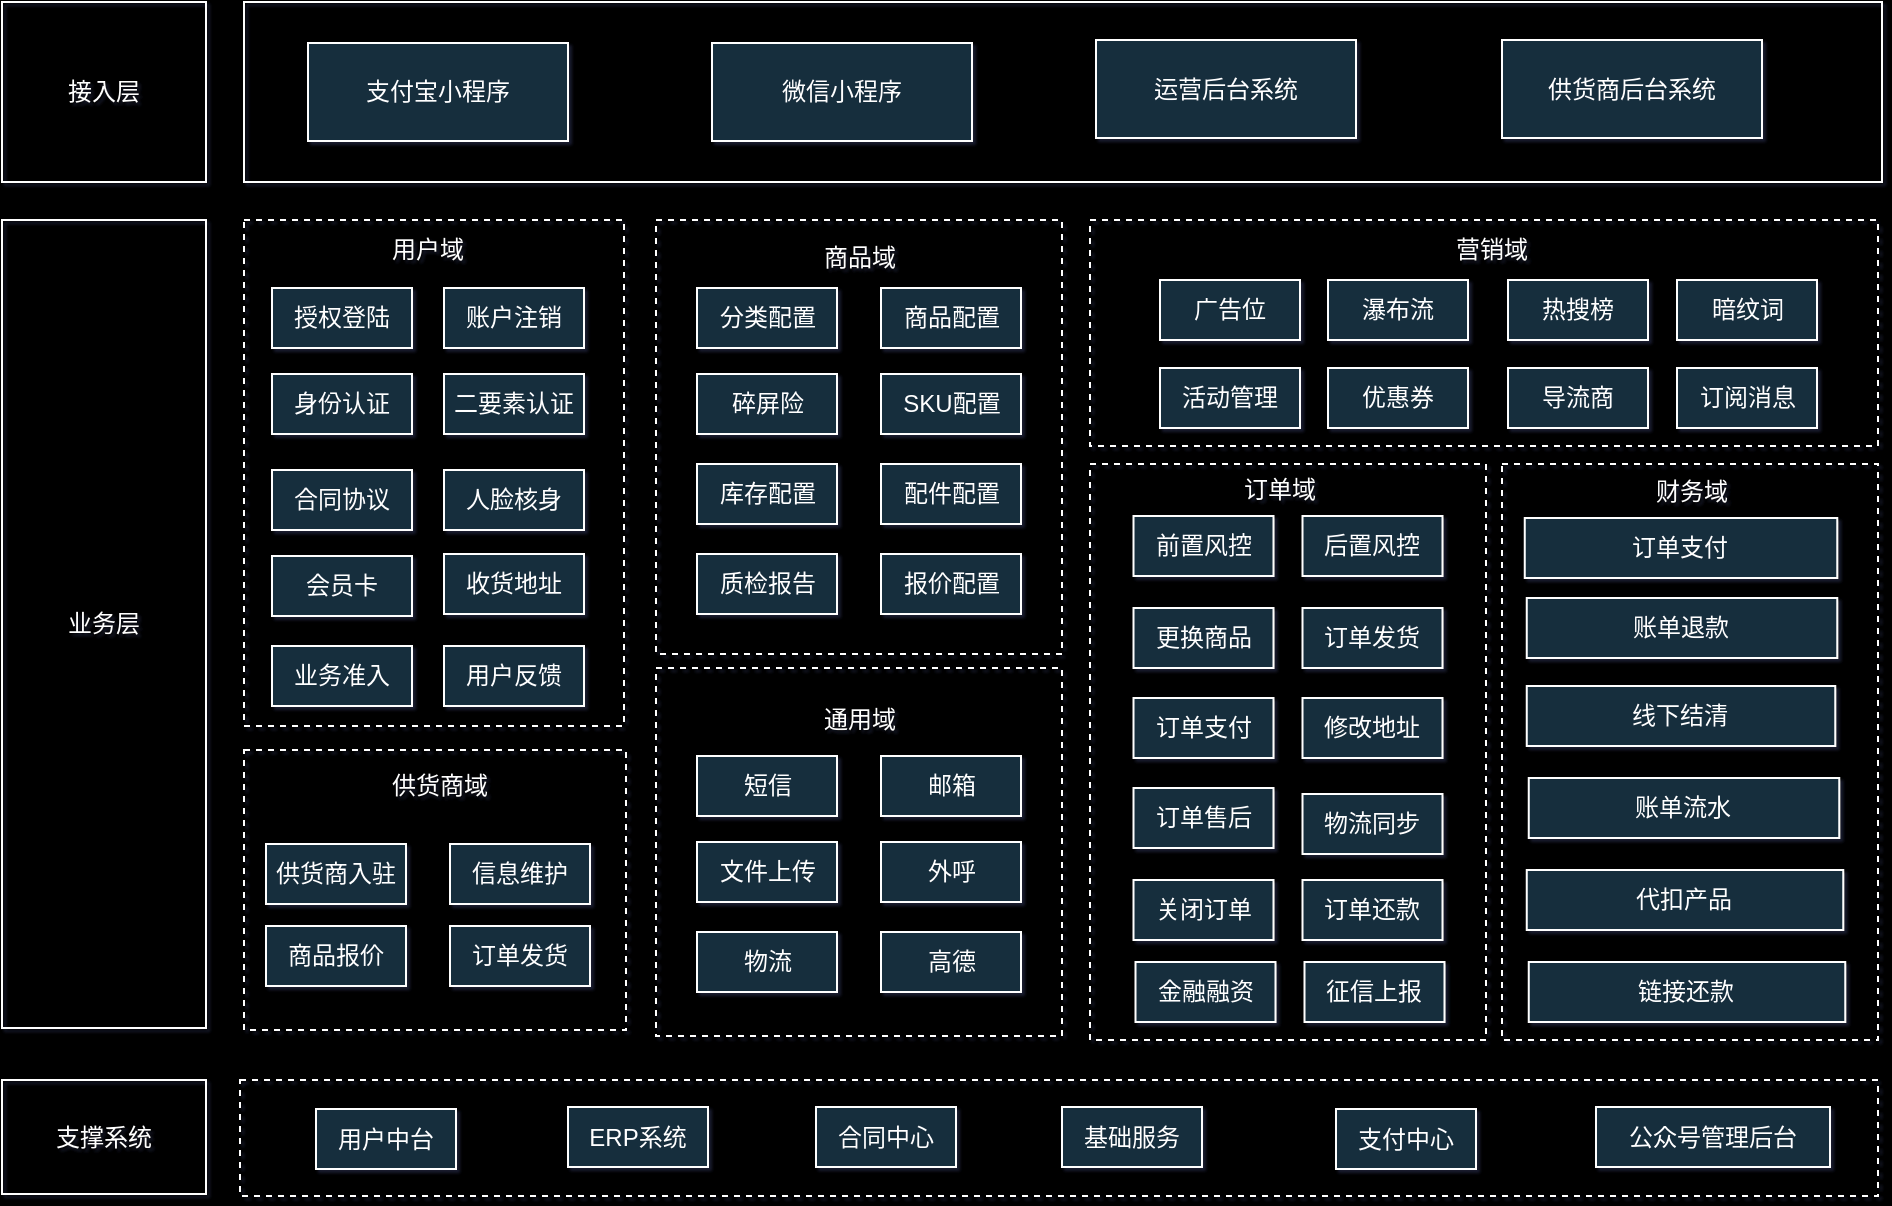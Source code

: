 <mxfile version="24.7.12">
  <diagram name="第 1 页" id="a9zNuTtGVHFrjddqWxli">
    <mxGraphModel dx="1137" dy="655" grid="0" gridSize="10" guides="1" tooltips="1" connect="0" arrows="0" fold="1" page="1" pageScale="1" pageWidth="1169" pageHeight="827" background="#000000" math="0" shadow="1">
      <root>
        <mxCell id="0" />
        <mxCell id="1" parent="0" />
        <mxCell id="iPnrtmUdlIL3VNnraX-A-33" value="" style="rounded=0;whiteSpace=wrap;html=1;labelBackgroundColor=none;fillColor=none;strokeWidth=1;dashed=1;strokeColor=#FFFFFF;fontColor=#FFFFFF;" parent="1" vertex="1">
          <mxGeometry x="667" y="347" width="198" height="288" as="geometry" />
        </mxCell>
        <mxCell id="ZO9EcA2WIQo7O_Em-ckx-2" value="&lt;font color=&quot;#ffffff&quot;&gt;接入层&lt;/font&gt;" style="rounded=0;whiteSpace=wrap;html=1;labelBackgroundColor=none;fillColor=none;strokeWidth=1;strokeColor=#FFFFFF;fontColor=#FFFFFF;" parent="1" vertex="1">
          <mxGeometry x="123" y="116" width="102" height="90" as="geometry" />
        </mxCell>
        <mxCell id="ZO9EcA2WIQo7O_Em-ckx-3" value="&lt;font color=&quot;#ffffff&quot;&gt;业务层&lt;/font&gt;" style="rounded=0;whiteSpace=wrap;html=1;labelBackgroundColor=none;fillColor=none;strokeWidth=1;strokeColor=#FFFFFF;fontColor=#FFFFFF;" parent="1" vertex="1">
          <mxGeometry x="123" y="225" width="102" height="404" as="geometry" />
        </mxCell>
        <mxCell id="ZO9EcA2WIQo7O_Em-ckx-4" value="" style="rounded=0;whiteSpace=wrap;html=1;labelBackgroundColor=none;fillColor=none;strokeWidth=1;strokeColor=#FFFFFF;fontColor=#FFFFFF;" parent="1" vertex="1">
          <mxGeometry x="244" y="116" width="819" height="90" as="geometry" />
        </mxCell>
        <mxCell id="ZO9EcA2WIQo7O_Em-ckx-8" value="&lt;font color=&quot;#ffffff&quot;&gt;支付宝小程序&lt;/font&gt;" style="rounded=0;whiteSpace=wrap;html=1;labelBackgroundColor=none;strokeWidth=1;fillColor=#182E3E;fontColor=#FFFFFF;strokeColor=#FFFFFF;" parent="1" vertex="1">
          <mxGeometry x="276" y="136.5" width="130" height="49" as="geometry" />
        </mxCell>
        <mxCell id="iPnrtmUdlIL3VNnraX-A-1" value="&lt;font color=&quot;#ffffff&quot;&gt;运营后台系统&lt;/font&gt;" style="rounded=0;whiteSpace=wrap;html=1;labelBackgroundColor=none;strokeWidth=1;fillColor=#182E3E;fontColor=#FFFFFF;strokeColor=#FFFFFF;" parent="1" vertex="1">
          <mxGeometry x="670" y="135" width="130" height="49" as="geometry" />
        </mxCell>
        <mxCell id="iPnrtmUdlIL3VNnraX-A-2" value="&lt;font color=&quot;#ffffff&quot;&gt;供货商后台系统&lt;/font&gt;" style="rounded=0;whiteSpace=wrap;html=1;labelBackgroundColor=none;strokeWidth=1;fillColor=#182E3E;fontColor=#FFFFFF;strokeColor=#FFFFFF;" parent="1" vertex="1">
          <mxGeometry x="873" y="135" width="130" height="49" as="geometry" />
        </mxCell>
        <mxCell id="iPnrtmUdlIL3VNnraX-A-4" value="&lt;font color=&quot;#ffffff&quot;&gt;微信小程序&lt;/font&gt;" style="rounded=0;whiteSpace=wrap;html=1;labelBackgroundColor=none;strokeWidth=1;fillColor=#182E3E;fontColor=#FFFFFF;strokeColor=#FFFFFF;" parent="1" vertex="1">
          <mxGeometry x="478" y="136.5" width="130" height="49" as="geometry" />
        </mxCell>
        <mxCell id="iPnrtmUdlIL3VNnraX-A-6" value="" style="rounded=0;whiteSpace=wrap;html=1;labelBackgroundColor=none;fillColor=none;strokeWidth=1;dashed=1;strokeColor=#FFFFFF;fontColor=#FFFFFF;" parent="1" vertex="1">
          <mxGeometry x="244" y="225" width="190" height="253" as="geometry" />
        </mxCell>
        <mxCell id="iPnrtmUdlIL3VNnraX-A-7" value="&lt;font color=&quot;#ffffff&quot;&gt;用户域&lt;/font&gt;" style="text;html=1;align=center;verticalAlign=middle;whiteSpace=wrap;rounded=0;labelBackgroundColor=none;strokeColor=none;fontColor=#FFFFFF;" parent="1" vertex="1">
          <mxGeometry x="306" y="225" width="60" height="30" as="geometry" />
        </mxCell>
        <mxCell id="iPnrtmUdlIL3VNnraX-A-8" value="授权登陆" style="rounded=0;whiteSpace=wrap;html=1;labelBackgroundColor=none;fillColor=#182E3E;strokeWidth=1;strokeColor=#FFFFFF;fontColor=#FFFFFF;" parent="1" vertex="1">
          <mxGeometry x="258" y="259" width="70" height="30" as="geometry" />
        </mxCell>
        <mxCell id="iPnrtmUdlIL3VNnraX-A-9" value="账户注销" style="rounded=0;whiteSpace=wrap;html=1;labelBackgroundColor=none;fillColor=#182E3E;strokeWidth=1;strokeColor=#FFFFFF;fontColor=#FFFFFF;" parent="1" vertex="1">
          <mxGeometry x="344" y="259" width="70" height="30" as="geometry" />
        </mxCell>
        <mxCell id="iPnrtmUdlIL3VNnraX-A-10" value="身份认证" style="rounded=0;whiteSpace=wrap;html=1;labelBackgroundColor=none;fillColor=#182E3E;strokeWidth=1;strokeColor=#FFFFFF;fontColor=#FFFFFF;" parent="1" vertex="1">
          <mxGeometry x="258" y="302" width="70" height="30" as="geometry" />
        </mxCell>
        <mxCell id="iPnrtmUdlIL3VNnraX-A-13" value="业务准入" style="rounded=0;whiteSpace=wrap;html=1;labelBackgroundColor=none;fillColor=#182E3E;strokeWidth=1;strokeColor=#FFFFFF;fontColor=#FFFFFF;" parent="1" vertex="1">
          <mxGeometry x="258" y="438" width="70" height="30" as="geometry" />
        </mxCell>
        <mxCell id="iPnrtmUdlIL3VNnraX-A-14" value="前置风控" style="rounded=0;whiteSpace=wrap;html=1;labelBackgroundColor=none;fillColor=#182E3E;strokeWidth=1;strokeColor=#FFFFFF;fontColor=#FFFFFF;" parent="1" vertex="1">
          <mxGeometry x="688.75" y="373" width="70" height="30" as="geometry" />
        </mxCell>
        <mxCell id="iPnrtmUdlIL3VNnraX-A-15" value="后置风控" style="rounded=0;whiteSpace=wrap;html=1;labelBackgroundColor=none;fillColor=#182E3E;strokeWidth=1;strokeColor=#FFFFFF;fontColor=#FFFFFF;" parent="1" vertex="1">
          <mxGeometry x="773.25" y="373" width="70" height="30" as="geometry" />
        </mxCell>
        <mxCell id="iPnrtmUdlIL3VNnraX-A-16" value="合同协议" style="rounded=0;whiteSpace=wrap;html=1;labelBackgroundColor=none;fillColor=#182E3E;strokeWidth=1;strokeColor=#FFFFFF;fontColor=#FFFFFF;" parent="1" vertex="1">
          <mxGeometry x="258" y="350" width="70" height="30" as="geometry" />
        </mxCell>
        <mxCell id="iPnrtmUdlIL3VNnraX-A-12" value="人脸核身" style="rounded=0;whiteSpace=wrap;html=1;labelBackgroundColor=none;fillColor=#182E3E;strokeWidth=1;strokeColor=#FFFFFF;fontColor=#FFFFFF;" parent="1" vertex="1">
          <mxGeometry x="344" y="350" width="70" height="30" as="geometry" />
        </mxCell>
        <mxCell id="iPnrtmUdlIL3VNnraX-A-21" value="用户反馈" style="rounded=0;whiteSpace=wrap;html=1;labelBackgroundColor=none;fillColor=#182E3E;strokeWidth=1;strokeColor=#FFFFFF;fontColor=#FFFFFF;" parent="1" vertex="1">
          <mxGeometry x="344" y="438" width="70" height="30" as="geometry" />
        </mxCell>
        <mxCell id="iPnrtmUdlIL3VNnraX-A-22" value="会员卡" style="rounded=0;whiteSpace=wrap;html=1;labelBackgroundColor=none;fillColor=#182E3E;strokeWidth=1;strokeColor=#FFFFFF;fontColor=#FFFFFF;" parent="1" vertex="1">
          <mxGeometry x="258" y="393" width="70" height="30" as="geometry" />
        </mxCell>
        <mxCell id="iPnrtmUdlIL3VNnraX-A-23" value="收货地址" style="rounded=0;whiteSpace=wrap;html=1;labelBackgroundColor=none;fillColor=#182E3E;strokeWidth=1;strokeColor=#FFFFFF;fontColor=#FFFFFF;" parent="1" vertex="1">
          <mxGeometry x="344" y="392" width="70" height="30" as="geometry" />
        </mxCell>
        <mxCell id="iPnrtmUdlIL3VNnraX-A-19" value="二要素认证" style="rounded=0;whiteSpace=wrap;html=1;labelBackgroundColor=none;fillColor=#182E3E;strokeWidth=1;strokeColor=#FFFFFF;fontColor=#FFFFFF;" parent="1" vertex="1">
          <mxGeometry x="344" y="302" width="70" height="30" as="geometry" />
        </mxCell>
        <mxCell id="iPnrtmUdlIL3VNnraX-A-25" value="" style="rounded=0;whiteSpace=wrap;html=1;labelBackgroundColor=none;fillColor=none;strokeWidth=1;dashed=1;strokeColor=#FFFFFF;fontColor=#FFFFFF;" parent="1" vertex="1">
          <mxGeometry x="244" y="490" width="191" height="140" as="geometry" />
        </mxCell>
        <mxCell id="iPnrtmUdlIL3VNnraX-A-26" value="&lt;font color=&quot;#ffffff&quot;&gt;供货商域&lt;/font&gt;" style="text;html=1;align=center;verticalAlign=middle;whiteSpace=wrap;rounded=0;labelBackgroundColor=none;strokeColor=none;fontColor=#FFFFFF;" parent="1" vertex="1">
          <mxGeometry x="312" y="493" width="60" height="30" as="geometry" />
        </mxCell>
        <mxCell id="iPnrtmUdlIL3VNnraX-A-27" value="" style="rounded=0;whiteSpace=wrap;html=1;labelBackgroundColor=none;fillColor=none;strokeWidth=1;dashed=1;strokeColor=#FFFFFF;fontColor=#FFFFFF;" parent="1" vertex="1">
          <mxGeometry x="450" y="225" width="203" height="217" as="geometry" />
        </mxCell>
        <mxCell id="iPnrtmUdlIL3VNnraX-A-28" value="&lt;font color=&quot;#ffffff&quot;&gt;商品域&lt;/font&gt;" style="text;html=1;align=center;verticalAlign=middle;whiteSpace=wrap;rounded=0;labelBackgroundColor=none;strokeColor=none;fontColor=#FFFFFF;" parent="1" vertex="1">
          <mxGeometry x="521.5" y="229" width="60" height="30" as="geometry" />
        </mxCell>
        <mxCell id="iPnrtmUdlIL3VNnraX-A-31" value="" style="rounded=0;whiteSpace=wrap;html=1;labelBackgroundColor=none;fillColor=none;strokeWidth=1;dashed=1;strokeColor=#FFFFFF;fontColor=#FFFFFF;" parent="1" vertex="1">
          <mxGeometry x="667" y="225" width="394" height="113" as="geometry" />
        </mxCell>
        <mxCell id="iPnrtmUdlIL3VNnraX-A-32" value="&lt;font color=&quot;#ffffff&quot;&gt;营销域&lt;/font&gt;" style="text;html=1;align=center;verticalAlign=middle;whiteSpace=wrap;rounded=0;labelBackgroundColor=none;strokeColor=none;fontColor=#FFFFFF;" parent="1" vertex="1">
          <mxGeometry x="826" y="225" width="84" height="30" as="geometry" />
        </mxCell>
        <mxCell id="iPnrtmUdlIL3VNnraX-A-34" value="&lt;font color=&quot;#ffffff&quot;&gt;订单域&lt;/font&gt;" style="text;html=1;align=center;verticalAlign=middle;whiteSpace=wrap;rounded=0;labelBackgroundColor=none;strokeColor=none;fontColor=#FFFFFF;" parent="1" vertex="1">
          <mxGeometry x="732" y="345" width="60" height="30" as="geometry" />
        </mxCell>
        <mxCell id="iPnrtmUdlIL3VNnraX-A-37" value="供货商入驻" style="rounded=0;whiteSpace=wrap;html=1;labelBackgroundColor=none;fillColor=#182E3E;strokeWidth=1;strokeColor=#FFFFFF;fontColor=#FFFFFF;" parent="1" vertex="1">
          <mxGeometry x="255" y="537" width="70" height="30" as="geometry" />
        </mxCell>
        <mxCell id="iPnrtmUdlIL3VNnraX-A-38" value="信息维护" style="rounded=0;whiteSpace=wrap;html=1;labelBackgroundColor=none;fillColor=#182E3E;strokeWidth=1;strokeColor=#FFFFFF;fontColor=#FFFFFF;" parent="1" vertex="1">
          <mxGeometry x="347" y="537" width="70" height="30" as="geometry" />
        </mxCell>
        <mxCell id="iPnrtmUdlIL3VNnraX-A-39" value="广告位" style="rounded=0;whiteSpace=wrap;html=1;labelBackgroundColor=none;fillColor=#182E3E;strokeWidth=1;strokeColor=#FFFFFF;fontColor=#FFFFFF;" parent="1" vertex="1">
          <mxGeometry x="702" y="255" width="70" height="30" as="geometry" />
        </mxCell>
        <mxCell id="iPnrtmUdlIL3VNnraX-A-40" value="瀑布流" style="rounded=0;whiteSpace=wrap;html=1;labelBackgroundColor=none;fillColor=#182E3E;strokeWidth=1;strokeColor=#FFFFFF;fontColor=#FFFFFF;" parent="1" vertex="1">
          <mxGeometry x="786" y="255" width="70" height="30" as="geometry" />
        </mxCell>
        <mxCell id="iPnrtmUdlIL3VNnraX-A-41" value="热搜榜" style="rounded=0;whiteSpace=wrap;html=1;labelBackgroundColor=none;fillColor=#182E3E;strokeWidth=1;strokeColor=#FFFFFF;fontColor=#FFFFFF;" parent="1" vertex="1">
          <mxGeometry x="876" y="255" width="70" height="30" as="geometry" />
        </mxCell>
        <mxCell id="iPnrtmUdlIL3VNnraX-A-42" value="暗纹词" style="rounded=0;whiteSpace=wrap;html=1;labelBackgroundColor=none;fillColor=#182E3E;strokeWidth=1;strokeColor=#FFFFFF;fontColor=#FFFFFF;" parent="1" vertex="1">
          <mxGeometry x="960.5" y="255" width="70" height="30" as="geometry" />
        </mxCell>
        <mxCell id="iPnrtmUdlIL3VNnraX-A-43" value="商品报价" style="rounded=0;whiteSpace=wrap;html=1;labelBackgroundColor=none;fillColor=#182E3E;strokeWidth=1;strokeColor=#FFFFFF;fontColor=#FFFFFF;" parent="1" vertex="1">
          <mxGeometry x="255" y="578" width="70" height="30" as="geometry" />
        </mxCell>
        <mxCell id="iPnrtmUdlIL3VNnraX-A-44" value="订单发货" style="rounded=0;whiteSpace=wrap;html=1;labelBackgroundColor=none;fillColor=#182E3E;strokeWidth=1;strokeColor=#FFFFFF;fontColor=#FFFFFF;" parent="1" vertex="1">
          <mxGeometry x="347" y="578" width="70" height="30" as="geometry" />
        </mxCell>
        <mxCell id="iPnrtmUdlIL3VNnraX-A-47" value="活动管理" style="rounded=0;whiteSpace=wrap;html=1;labelBackgroundColor=none;fillColor=#182E3E;strokeWidth=1;strokeColor=#FFFFFF;fontColor=#FFFFFF;" parent="1" vertex="1">
          <mxGeometry x="702" y="299" width="70" height="30" as="geometry" />
        </mxCell>
        <mxCell id="iPnrtmUdlIL3VNnraX-A-48" value="优惠券" style="rounded=0;whiteSpace=wrap;html=1;labelBackgroundColor=none;fillColor=#182E3E;strokeWidth=1;strokeColor=#FFFFFF;fontColor=#FFFFFF;" parent="1" vertex="1">
          <mxGeometry x="786" y="299" width="70" height="30" as="geometry" />
        </mxCell>
        <mxCell id="iPnrtmUdlIL3VNnraX-A-49" value="导流商" style="rounded=0;whiteSpace=wrap;html=1;labelBackgroundColor=none;fillColor=#182E3E;strokeWidth=1;strokeColor=#FFFFFF;fontColor=#FFFFFF;" parent="1" vertex="1">
          <mxGeometry x="876" y="299" width="70" height="30" as="geometry" />
        </mxCell>
        <mxCell id="iPnrtmUdlIL3VNnraX-A-50" value="订阅消息" style="rounded=0;whiteSpace=wrap;html=1;labelBackgroundColor=none;fillColor=#182E3E;strokeWidth=1;strokeColor=#FFFFFF;fontColor=#FFFFFF;" parent="1" vertex="1">
          <mxGeometry x="960.5" y="299" width="70" height="30" as="geometry" />
        </mxCell>
        <mxCell id="iPnrtmUdlIL3VNnraX-A-51" value="分类配置" style="rounded=0;whiteSpace=wrap;html=1;labelBackgroundColor=none;fillColor=#182E3E;strokeWidth=1;strokeColor=#FFFFFF;fontColor=#FFFFFF;" parent="1" vertex="1">
          <mxGeometry x="470.5" y="259" width="70" height="30" as="geometry" />
        </mxCell>
        <mxCell id="iPnrtmUdlIL3VNnraX-A-52" value="商品配置" style="rounded=0;whiteSpace=wrap;html=1;labelBackgroundColor=none;fillColor=#182E3E;strokeWidth=1;strokeColor=#FFFFFF;fontColor=#FFFFFF;" parent="1" vertex="1">
          <mxGeometry x="562.5" y="259" width="70" height="30" as="geometry" />
        </mxCell>
        <mxCell id="iPnrtmUdlIL3VNnraX-A-53" value="碎屏险" style="rounded=0;whiteSpace=wrap;html=1;labelBackgroundColor=none;fillColor=#182E3E;strokeWidth=1;strokeColor=#FFFFFF;fontColor=#FFFFFF;" parent="1" vertex="1">
          <mxGeometry x="470.5" y="302" width="70" height="30" as="geometry" />
        </mxCell>
        <mxCell id="iPnrtmUdlIL3VNnraX-A-54" value="SKU配置" style="rounded=0;whiteSpace=wrap;html=1;labelBackgroundColor=none;fillColor=#182E3E;strokeWidth=1;strokeColor=#FFFFFF;fontColor=#FFFFFF;" parent="1" vertex="1">
          <mxGeometry x="562.5" y="302" width="70" height="30" as="geometry" />
        </mxCell>
        <mxCell id="iPnrtmUdlIL3VNnraX-A-55" value="库存配置" style="rounded=0;whiteSpace=wrap;html=1;labelBackgroundColor=none;fillColor=#182E3E;strokeWidth=1;strokeColor=#FFFFFF;fontColor=#FFFFFF;" parent="1" vertex="1">
          <mxGeometry x="470.5" y="347" width="70" height="30" as="geometry" />
        </mxCell>
        <mxCell id="iPnrtmUdlIL3VNnraX-A-56" value="配件配置" style="rounded=0;whiteSpace=wrap;html=1;labelBackgroundColor=none;fillColor=#182E3E;strokeWidth=1;strokeColor=#FFFFFF;fontColor=#FFFFFF;" parent="1" vertex="1">
          <mxGeometry x="562.5" y="347" width="70" height="30" as="geometry" />
        </mxCell>
        <mxCell id="iPnrtmUdlIL3VNnraX-A-57" value="质检报告" style="rounded=0;whiteSpace=wrap;html=1;labelBackgroundColor=none;fillColor=#182E3E;strokeWidth=1;strokeColor=#FFFFFF;fontColor=#FFFFFF;" parent="1" vertex="1">
          <mxGeometry x="470.5" y="392" width="70" height="30" as="geometry" />
        </mxCell>
        <mxCell id="iPnrtmUdlIL3VNnraX-A-59" value="报价配置" style="rounded=0;whiteSpace=wrap;html=1;labelBackgroundColor=none;fillColor=#182E3E;strokeWidth=1;strokeColor=#FFFFFF;fontColor=#FFFFFF;" parent="1" vertex="1">
          <mxGeometry x="562.5" y="392" width="70" height="30" as="geometry" />
        </mxCell>
        <mxCell id="iPnrtmUdlIL3VNnraX-A-60" value="订单发货" style="rounded=0;whiteSpace=wrap;html=1;labelBackgroundColor=none;fillColor=#182E3E;strokeWidth=1;strokeColor=#FFFFFF;fontColor=#FFFFFF;" parent="1" vertex="1">
          <mxGeometry x="773.25" y="419" width="70" height="30" as="geometry" />
        </mxCell>
        <mxCell id="iPnrtmUdlIL3VNnraX-A-61" value="更换商品" style="rounded=0;whiteSpace=wrap;html=1;labelBackgroundColor=none;fillColor=#182E3E;strokeWidth=1;strokeColor=#FFFFFF;fontColor=#FFFFFF;" parent="1" vertex="1">
          <mxGeometry x="688.75" y="419" width="70" height="30" as="geometry" />
        </mxCell>
        <mxCell id="iPnrtmUdlIL3VNnraX-A-62" value="订单售后" style="rounded=0;whiteSpace=wrap;html=1;labelBackgroundColor=none;fillColor=#182E3E;strokeWidth=1;strokeColor=#FFFFFF;fontColor=#FFFFFF;" parent="1" vertex="1">
          <mxGeometry x="688.75" y="509" width="70" height="30" as="geometry" />
        </mxCell>
        <mxCell id="iPnrtmUdlIL3VNnraX-A-64" value="订单支付" style="rounded=0;whiteSpace=wrap;html=1;labelBackgroundColor=none;fillColor=#182E3E;strokeWidth=1;strokeColor=#FFFFFF;fontColor=#FFFFFF;" parent="1" vertex="1">
          <mxGeometry x="688.75" y="464" width="70" height="30" as="geometry" />
        </mxCell>
        <mxCell id="iPnrtmUdlIL3VNnraX-A-65" value="订单还款" style="rounded=0;whiteSpace=wrap;html=1;labelBackgroundColor=none;fillColor=#182E3E;strokeWidth=1;strokeColor=#FFFFFF;fontColor=#FFFFFF;" parent="1" vertex="1">
          <mxGeometry x="773.25" y="555" width="70" height="30" as="geometry" />
        </mxCell>
        <mxCell id="iPnrtmUdlIL3VNnraX-A-66" value="关闭订单" style="rounded=0;whiteSpace=wrap;html=1;labelBackgroundColor=none;fillColor=#182E3E;strokeWidth=1;strokeColor=#FFFFFF;fontColor=#FFFFFF;" parent="1" vertex="1">
          <mxGeometry x="688.75" y="555" width="70" height="30" as="geometry" />
        </mxCell>
        <mxCell id="iPnrtmUdlIL3VNnraX-A-67" value="修改地址" style="rounded=0;whiteSpace=wrap;html=1;labelBackgroundColor=none;fillColor=#182E3E;strokeWidth=1;strokeColor=#FFFFFF;fontColor=#FFFFFF;" parent="1" vertex="1">
          <mxGeometry x="773.25" y="464" width="70" height="30" as="geometry" />
        </mxCell>
        <mxCell id="iPnrtmUdlIL3VNnraX-A-68" value="物流同步" style="rounded=0;whiteSpace=wrap;html=1;labelBackgroundColor=none;fillColor=#182E3E;strokeWidth=1;strokeColor=#FFFFFF;fontColor=#FFFFFF;" parent="1" vertex="1">
          <mxGeometry x="773.25" y="512" width="70" height="30" as="geometry" />
        </mxCell>
        <mxCell id="iPnrtmUdlIL3VNnraX-A-69" value="" style="rounded=0;whiteSpace=wrap;html=1;labelBackgroundColor=none;fillColor=none;strokeWidth=1;dashed=1;strokeColor=#FFFFFF;fontColor=#FFFFFF;" parent="1" vertex="1">
          <mxGeometry x="450" y="449" width="203" height="184" as="geometry" />
        </mxCell>
        <mxCell id="iPnrtmUdlIL3VNnraX-A-71" value="&lt;font color=&quot;#ffffff&quot;&gt;通用域&lt;/font&gt;" style="text;html=1;align=center;verticalAlign=middle;whiteSpace=wrap;rounded=0;labelBackgroundColor=none;strokeColor=none;fontColor=#FFFFFF;" parent="1" vertex="1">
          <mxGeometry x="521.5" y="460" width="60" height="30" as="geometry" />
        </mxCell>
        <mxCell id="iPnrtmUdlIL3VNnraX-A-72" value="短信" style="rounded=0;whiteSpace=wrap;html=1;labelBackgroundColor=none;fillColor=#182E3E;strokeWidth=1;strokeColor=#FFFFFF;fontColor=#FFFFFF;" parent="1" vertex="1">
          <mxGeometry x="470.5" y="493" width="70" height="30" as="geometry" />
        </mxCell>
        <mxCell id="iPnrtmUdlIL3VNnraX-A-73" value="邮箱" style="rounded=0;whiteSpace=wrap;html=1;labelBackgroundColor=none;fillColor=#182E3E;strokeWidth=1;strokeColor=#FFFFFF;fontColor=#FFFFFF;" parent="1" vertex="1">
          <mxGeometry x="562.5" y="493" width="70" height="30" as="geometry" />
        </mxCell>
        <mxCell id="iPnrtmUdlIL3VNnraX-A-74" value="文件上传" style="rounded=0;whiteSpace=wrap;html=1;labelBackgroundColor=none;fillColor=#182E3E;strokeWidth=1;strokeColor=#FFFFFF;fontColor=#FFFFFF;" parent="1" vertex="1">
          <mxGeometry x="470.5" y="536" width="70" height="30" as="geometry" />
        </mxCell>
        <mxCell id="iPnrtmUdlIL3VNnraX-A-75" value="外呼" style="rounded=0;whiteSpace=wrap;html=1;labelBackgroundColor=none;fillColor=#182E3E;strokeWidth=1;strokeColor=#FFFFFF;fontColor=#FFFFFF;" parent="1" vertex="1">
          <mxGeometry x="562.5" y="536" width="70" height="30" as="geometry" />
        </mxCell>
        <mxCell id="iPnrtmUdlIL3VNnraX-A-76" value="物流" style="rounded=0;whiteSpace=wrap;html=1;labelBackgroundColor=none;fillColor=#182E3E;strokeWidth=1;strokeColor=#FFFFFF;fontColor=#FFFFFF;" parent="1" vertex="1">
          <mxGeometry x="470.5" y="581" width="70" height="30" as="geometry" />
        </mxCell>
        <mxCell id="iPnrtmUdlIL3VNnraX-A-77" value="高德" style="rounded=0;whiteSpace=wrap;html=1;labelBackgroundColor=none;fillColor=#182E3E;strokeWidth=1;strokeColor=#FFFFFF;fontColor=#FFFFFF;" parent="1" vertex="1">
          <mxGeometry x="562.5" y="581" width="70" height="30" as="geometry" />
        </mxCell>
        <mxCell id="iPnrtmUdlIL3VNnraX-A-81" value="" style="rounded=0;whiteSpace=wrap;html=1;labelBackgroundColor=none;fillColor=none;strokeWidth=1;dashed=1;strokeColor=#FFFFFF;fontColor=#FFFFFF;" parent="1" vertex="1">
          <mxGeometry x="873" y="347" width="188" height="288" as="geometry" />
        </mxCell>
        <mxCell id="iPnrtmUdlIL3VNnraX-A-82" value="订单支付" style="rounded=0;whiteSpace=wrap;html=1;labelBackgroundColor=none;fillColor=#182E3E;strokeWidth=1;strokeColor=#FFFFFF;fontColor=#FFFFFF;" parent="1" vertex="1">
          <mxGeometry x="884.38" y="374" width="156.25" height="30" as="geometry" />
        </mxCell>
        <mxCell id="iPnrtmUdlIL3VNnraX-A-83" value="账单流水" style="rounded=0;whiteSpace=wrap;html=1;labelBackgroundColor=none;fillColor=#182E3E;strokeWidth=1;strokeColor=#FFFFFF;fontColor=#FFFFFF;" parent="1" vertex="1">
          <mxGeometry x="886.38" y="504" width="155.25" height="30" as="geometry" />
        </mxCell>
        <mxCell id="iPnrtmUdlIL3VNnraX-A-84" value="&lt;font color=&quot;#ffffff&quot;&gt;财务域&lt;/font&gt;" style="text;html=1;align=center;verticalAlign=middle;whiteSpace=wrap;rounded=0;labelBackgroundColor=none;strokeColor=none;fontColor=#FFFFFF;" parent="1" vertex="1">
          <mxGeometry x="938" y="346" width="60" height="30" as="geometry" />
        </mxCell>
        <mxCell id="iPnrtmUdlIL3VNnraX-A-85" value="代扣产品" style="rounded=0;whiteSpace=wrap;html=1;labelBackgroundColor=none;fillColor=#182E3E;strokeWidth=1;strokeColor=#FFFFFF;fontColor=#FFFFFF;" parent="1" vertex="1">
          <mxGeometry x="885.38" y="550" width="158.25" height="30" as="geometry" />
        </mxCell>
        <mxCell id="iPnrtmUdlIL3VNnraX-A-86" value="账单退款" style="rounded=0;whiteSpace=wrap;html=1;labelBackgroundColor=none;fillColor=#182E3E;strokeWidth=1;strokeColor=#FFFFFF;fontColor=#FFFFFF;" parent="1" vertex="1">
          <mxGeometry x="885.38" y="414" width="155.25" height="30" as="geometry" />
        </mxCell>
        <mxCell id="iPnrtmUdlIL3VNnraX-A-88" value="线下结清" style="rounded=0;whiteSpace=wrap;html=1;labelBackgroundColor=none;fillColor=#182E3E;strokeWidth=1;strokeColor=#FFFFFF;fontColor=#FFFFFF;" parent="1" vertex="1">
          <mxGeometry x="885.38" y="458" width="154.25" height="30" as="geometry" />
        </mxCell>
        <mxCell id="iPnrtmUdlIL3VNnraX-A-91" value="链接还款" style="rounded=0;whiteSpace=wrap;html=1;labelBackgroundColor=none;fillColor=#182E3E;strokeWidth=1;strokeColor=#FFFFFF;fontColor=#FFFFFF;" parent="1" vertex="1">
          <mxGeometry x="886.38" y="596" width="158.25" height="30" as="geometry" />
        </mxCell>
        <mxCell id="iPnrtmUdlIL3VNnraX-A-95" value="&lt;font color=&quot;#ffffff&quot;&gt;支撑系统&lt;/font&gt;" style="rounded=0;whiteSpace=wrap;html=1;labelBackgroundColor=none;fillColor=none;strokeWidth=1;strokeColor=#FFFFFF;fontColor=#FFFFFF;" parent="1" vertex="1">
          <mxGeometry x="123" y="655" width="102" height="57" as="geometry" />
        </mxCell>
        <mxCell id="iPnrtmUdlIL3VNnraX-A-103" value="" style="rounded=0;whiteSpace=wrap;html=1;labelBackgroundColor=none;fillColor=none;strokeWidth=1;dashed=1;strokeColor=#FFFFFF;fontColor=#FFFFFF;" parent="1" vertex="1">
          <mxGeometry x="242" y="655" width="819" height="58" as="geometry" />
        </mxCell>
        <mxCell id="iPnrtmUdlIL3VNnraX-A-104" value="ERP系统" style="rounded=0;whiteSpace=wrap;html=1;labelBackgroundColor=none;strokeWidth=1;fillColor=#182E3E;strokeColor=#FFFFFF;fontColor=#FFFFFF;" parent="1" vertex="1">
          <mxGeometry x="406" y="668.5" width="70" height="30" as="geometry" />
        </mxCell>
        <mxCell id="iPnrtmUdlIL3VNnraX-A-105" value="合同中心" style="rounded=0;whiteSpace=wrap;html=1;labelBackgroundColor=none;strokeWidth=1;fillColor=#182E3E;strokeColor=#FFFFFF;fontColor=#FFFFFF;" parent="1" vertex="1">
          <mxGeometry x="530" y="668.5" width="70" height="30" as="geometry" />
        </mxCell>
        <mxCell id="iPnrtmUdlIL3VNnraX-A-106" value="基础服务" style="rounded=0;whiteSpace=wrap;html=1;labelBackgroundColor=none;strokeWidth=1;fillColor=#182E3E;strokeColor=#FFFFFF;fontColor=#FFFFFF;" parent="1" vertex="1">
          <mxGeometry x="653" y="668.5" width="70" height="30" as="geometry" />
        </mxCell>
        <mxCell id="iPnrtmUdlIL3VNnraX-A-107" value="用户中台" style="rounded=0;whiteSpace=wrap;html=1;labelBackgroundColor=none;strokeWidth=1;fillColor=#182E3E;strokeColor=#FFFFFF;fontColor=#FFFFFF;" parent="1" vertex="1">
          <mxGeometry x="280" y="669.5" width="70" height="30" as="geometry" />
        </mxCell>
        <mxCell id="iPnrtmUdlIL3VNnraX-A-108" value="支付中心" style="rounded=0;whiteSpace=wrap;html=1;labelBackgroundColor=none;strokeWidth=1;fillColor=#182E3E;strokeColor=#FFFFFF;fontColor=#FFFFFF;" parent="1" vertex="1">
          <mxGeometry x="790" y="669.5" width="70" height="30" as="geometry" />
        </mxCell>
        <mxCell id="iPnrtmUdlIL3VNnraX-A-109" value="公众号管理后台" style="rounded=0;whiteSpace=wrap;html=1;labelBackgroundColor=none;strokeWidth=1;fillColor=#182E3E;strokeColor=#FFFFFF;fontColor=#FFFFFF;" parent="1" vertex="1">
          <mxGeometry x="920" y="668.5" width="117" height="30" as="geometry" />
        </mxCell>
        <mxCell id="iPnrtmUdlIL3VNnraX-A-110" value="征信上报" style="rounded=0;whiteSpace=wrap;html=1;labelBackgroundColor=none;fillColor=#182E3E;strokeWidth=1;strokeColor=#FFFFFF;fontColor=#FFFFFF;" parent="1" vertex="1">
          <mxGeometry x="774.25" y="596" width="70" height="30" as="geometry" />
        </mxCell>
        <mxCell id="iPnrtmUdlIL3VNnraX-A-111" value="金融融资" style="rounded=0;whiteSpace=wrap;html=1;labelBackgroundColor=none;fillColor=#182E3E;strokeWidth=1;strokeColor=#FFFFFF;fontColor=#FFFFFF;" parent="1" vertex="1">
          <mxGeometry x="689.75" y="596" width="70" height="30" as="geometry" />
        </mxCell>
      </root>
    </mxGraphModel>
  </diagram>
</mxfile>
